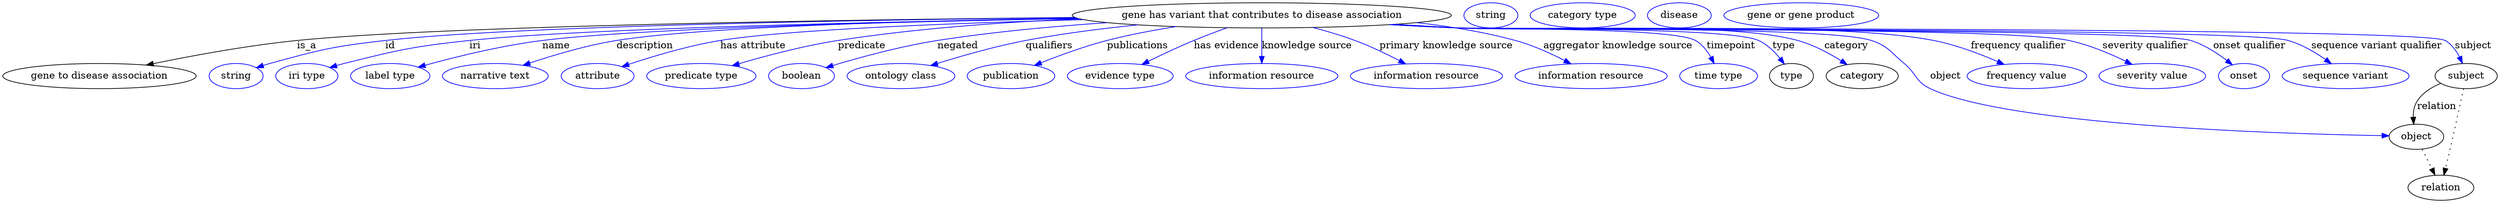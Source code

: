 digraph {
	graph [bb="0,0,3555,283"];
	node [label="\N"];
	"gene has variant that contributes to disease association"	[height=0.5,
		label="gene has variant that contributes to disease association",
		pos="1793.8,265",
		width=7.5104];
	"gene to disease association"	[height=0.5,
		pos="137.79,178",
		width=3.8274];
	"gene has variant that contributes to disease association" -> "gene to disease association"	[label=is_a,
		lp="432.79,221.5",
		pos="e,204.39,193.77 1527.1,261.99 1189.2,258.6 626,249.95 418.79,229 349.03,221.95 270.53,207.41 214.27,195.83"];
	id	[color=blue,
		height=0.5,
		label=string,
		pos="331.79,178",
		width=1.0652];
	"gene has variant that contributes to disease association" -> id	[color=blue,
		label=id,
		lp="551.79,221.5",
		pos="e,360.77,190.01 1527.3,261.82 1218.3,258.36 727.94,249.73 544.79,229 470.48,220.59 451.89,215.87 379.79,196 376.68,195.14 373.48,\
194.18 370.28,193.17",
		style=solid];
	iri	[color=blue,
		height=0.5,
		label="iri type",
		pos="432.79,178",
		width=1.2277];
	"gene has variant that contributes to disease association" -> iri	[color=blue,
		label=iri,
		lp="672.79,221.5",
		pos="e,465.39,190.18 1532,260.47 1252,255.87 826.38,246.3 664.79,229 584.35,220.39 564.24,215.73 485.79,196 482.36,195.14 478.82,194.17 \
475.29,193.16",
		style=solid];
	name	[color=blue,
		height=0.5,
		label="label type",
		pos="551.79,178",
		width=1.5707];
	"gene has variant that contributes to disease association" -> name	[color=blue,
		label=name,
		lp="787.79,221.5",
		pos="e,591.95,190.9 1531.8,260.5 1277.5,256.11 909.8,246.89 767.79,229 710.04,221.72 645.14,205.6 601.7,193.62",
		style=solid];
	description	[color=blue,
		height=0.5,
		label="narrative text",
		pos="701.79,178",
		width=2.0943];
	"gene has variant that contributes to disease association" -> description	[color=blue,
		label=description,
		lp="914.29,221.5",
		pos="e,741.12,193.43 1529.6,261.12 1303.3,257.33 995.23,248.66 873.79,229 831.46,222.15 784.83,208.17 750.81,196.73",
		style=solid];
	"has attribute"	[color=blue,
		height=0.5,
		label=attribute,
		pos="846.79,178",
		width=1.4443];
	"gene has variant that contributes to disease association" -> "has attribute"	[color=blue,
		label="has attribute",
		lp="1068.8,221.5",
		pos="e,881.44,191.5 1539.3,258.83 1353.5,253.85 1118,244.7 1021.8,229 976.52,221.61 926.31,206.52 891.33,194.84",
		style=solid];
	predicate	[color=blue,
		height=0.5,
		label="predicate type",
		pos="994.79,178",
		width=2.1665];
	"gene has variant that contributes to disease association" -> predicate	[color=blue,
		label=predicate,
		lp="1223.8,221.5",
		pos="e,1038.8,192.89 1534,259.93 1426.9,255.41 1301.9,246.45 1189.8,229 1141.4,221.47 1087.7,207.23 1048.8,195.86",
		style=solid];
	negated	[color=blue,
		height=0.5,
		label=boolean,
		pos="1137.8,178",
		width=1.2999];
	"gene has variant that contributes to disease association" -> negated	[color=blue,
		label=negated,
		lp="1359.8,221.5",
		pos="e,1172.6,190.23 1573.6,254.54 1496.5,249.33 1409.5,241.31 1330.8,229 1279.1,220.93 1221.3,204.98 1182.5,193.26",
		style=solid];
	qualifiers	[color=blue,
		height=0.5,
		label="ontology class",
		pos="1278.8,178",
		width=2.1304];
	"gene has variant that contributes to disease association" -> qualifiers	[color=blue,
		label=qualifiers,
		lp="1490.3,221.5",
		pos="e,1321.1,193.09 1616.7,251.33 1564.9,246.08 1508.4,238.85 1456.8,229 1413.7,220.77 1365.9,207.08 1330.7,196.11",
		style=solid];
	publications	[color=blue,
		height=0.5,
		label=publication,
		pos="1435.8,178",
		width=1.7332];
	"gene has variant that contributes to disease association" -> publications	[color=blue,
		label=publications,
		lp="1616.8,221.5",
		pos="e,1469.3,193.28 1671.3,248.91 1639,243.77 1604.4,237.18 1572.8,229 1540.6,220.66 1505.4,207.71 1478.7,197.08",
		style=solid];
	"has evidence"	[color=blue,
		height=0.5,
		label="evidence type",
		pos="1591.8,178",
		width=2.0943];
	"gene has variant that contributes to disease association" -> "has evidence"	[color=blue,
		label="has evidence",
		lp="1743.3,221.5",
		pos="e,1622.7,194.69 1744.6,247.3 1729.2,241.78 1712.2,235.41 1696.8,229 1675,219.91 1651.2,208.7 1631.8,199.2",
		style=solid];
	"knowledge source"	[color=blue,
		height=0.5,
		label="information resource",
		pos="1793.8,178",
		width=3.015];
	"gene has variant that contributes to disease association" -> "knowledge source"	[color=blue,
		label="knowledge source",
		lp="1858.3,221.5",
		pos="e,1793.8,196.18 1793.8,246.8 1793.8,235.16 1793.8,219.55 1793.8,206.24",
		style=solid];
	"primary knowledge source"	[color=blue,
		height=0.5,
		label="information resource",
		pos="2028.8,178",
		width=3.015];
	"gene has variant that contributes to disease association" -> "primary knowledge source"	[color=blue,
		label="primary knowledge source",
		lp="2056.8,221.5",
		pos="e,1999.1,195.49 1866.7,247.59 1886.5,242.4 1907.7,236.13 1926.8,229 1948.3,220.99 1971.3,209.93 1990,200.26",
		style=solid];
	"aggregator knowledge source"	[color=blue,
		height=0.5,
		label="information resource",
		pos="2263.8,178",
		width=3.015];
	"gene has variant that contributes to disease association" -> "aggregator knowledge source"	[color=blue,
		label="aggregator knowledge source",
		lp="2302.3,221.5",
		pos="e,2235,195.59 2014.6,254.58 2061.8,249.27 2110.8,241.2 2155.8,229 2180.2,222.38 2205.9,210.68 2226.1,200.26",
		style=solid];
	timepoint	[color=blue,
		height=0.5,
		label="time type",
		pos="2445.8,178",
		width=1.5346];
	"gene has variant that contributes to disease association" -> timepoint	[color=blue,
		label=timepoint,
		lp="2463.8,221.5",
		pos="e,2439.4,196.04 1984.7,252.22 2014.5,250.43 2045,248.64 2073.8,247 2111.4,244.86 2380.1,247.75 2412.8,229 2422.3,223.57 2429.5,214.18 \
2434.8,205",
		style=solid];
	type	[height=0.5,
		pos="2549.8,178",
		width=0.86659];
	"gene has variant that contributes to disease association" -> type	[color=blue,
		label=type,
		lp="2538.8,221.5",
		pos="e,2539.6,195.24 1982.4,252.06 2012.9,250.27 2044.2,248.52 2073.8,247 2121.4,244.55 2459.4,248.85 2502.8,229 2515,223.42 2525.5,213.09 \
2533.5,203.26",
		style=solid];
	category	[height=0.5,
		pos="2650.8,178",
		width=1.4263];
	"gene has variant that contributes to disease association" -> category	[color=blue,
		label=category,
		lp="2628.3,221.5",
		pos="e,2629.3,194.39 1981.3,252.01 2012.2,250.2 2043.9,248.46 2073.8,247 2181.5,241.73 2454.8,257.5 2558.8,229 2580.9,222.95 2603.5,210.73 \
2620.8,199.89",
		style=solid];
	object	[height=0.5,
		pos="3439.8,91",
		width=1.0832];
	"gene has variant that contributes to disease association" -> object	[color=blue,
		label=object,
		lp="2768.8,178",
		pos="e,3400.7,92.406 1979.8,251.92 2011.1,250.11 2043.4,248.39 2073.8,247 2139.3,244.01 2601.6,249.71 2663.8,229 2688,220.94 2691.2,212.42 \
2710.8,196 2728.1,181.44 2726.3,169.67 2746.8,160 2861.2,105.93 3251.7,94.82 3390.4,92.565",
		style=solid];
	"frequency qualifier"	[color=blue,
		height=0.5,
		label="frequency value",
		pos="2884.8,178",
		width=2.3651];
	"gene has variant that contributes to disease association" -> "frequency qualifier"	[color=blue,
		label="frequency qualifier",
		lp="2872.8,221.5",
		pos="e,2852.3,194.69 1979,251.86 2010.6,250.05 2043.1,248.34 2073.8,247 2224.4,240.43 2603.9,257.92 2751.8,229 2783.3,222.83 2817.2,209.98 \
2842.9,198.85",
		style=solid];
	"severity qualifier"	[color=blue,
		height=0.5,
		label="severity value",
		pos="3063.8,178",
		width=2.1123];
	"gene has variant that contributes to disease association" -> "severity qualifier"	[color=blue,
		label="severity qualifier",
		lp="3053.8,221.5",
		pos="e,3035,194.75 1977.9,251.77 2009.8,249.95 2042.8,248.26 2073.8,247 2170.5,243.07 2850.1,249.1 2944.8,229 2973.1,222.99 3003.2,210.31 \
3026,199.22",
		style=solid];
	"onset qualifier"	[color=blue,
		height=0.5,
		label=onset,
		pos="3193.8,178",
		width=1.011];
	"gene has variant that contributes to disease association" -> "onset qualifier"	[color=blue,
		label="onset qualifier",
		lp="3201.3,221.5",
		pos="e,3177.1,194.26 1977.1,251.72 2009.3,249.9 2042.5,248.22 2073.8,247 2131.8,244.74 3063.4,246.3 3118.8,229 3137.2,223.25 3155.3,211.42 \
3169.1,200.72",
		style=solid];
	"sequence variant qualifier"	[color=blue,
		height=0.5,
		label="sequence variant",
		pos="3338.8,178",
		width=2.5095];
	"gene has variant that contributes to disease association" -> "sequence variant qualifier"	[color=blue,
		label="sequence variant qualifier",
		lp="3383.3,221.5",
		pos="e,3318.4,195.76 1976.4,251.71 2008.8,249.87 2042.3,248.2 2073.8,247 2139.5,244.51 3193.6,247.25 3256.8,229 3275.9,223.47 3295.1,\
212.2 3310.1,201.76",
		style=solid];
	subject	[height=0.5,
		pos="3510.8,178",
		width=1.2277];
	"gene has variant that contributes to disease association" -> subject	[color=blue,
		label=subject,
		lp="3520.8,221.5",
		pos="e,3505.5,196.15 1976,251.67 2008.5,249.83 2042.2,248.16 2073.8,247 2112.8,245.57 3446.9,248.48 3480.8,229 3489.9,223.76 3496.6,214.54 \
3501.3,205.43",
		style=solid];
	association_type	[color=blue,
		height=0.5,
		label=string,
		pos="2120.8,265",
		width=1.0652];
	association_category	[color=blue,
		height=0.5,
		label="category type",
		pos="2251.8,265",
		width=2.0762];
	relation	[height=0.5,
		pos="3474.8,18",
		width=1.2999];
	object -> relation	[pos="e,3466.3,36.198 3448.1,73.174 3452.2,64.896 3457.2,54.723 3461.8,45.438",
		style=dotted];
	"gene to disease association_object"	[color=blue,
		height=0.5,
		label=disease,
		pos="2389.8,265",
		width=1.2638];
	subject -> object	[label=relation,
		lp="3468.8,134.5",
		pos="e,3436,109.01 3474.4,167.42 3461.6,162.12 3448.4,154.06 3440.8,142 3436.5,135.26 3435.2,126.93 3435.2,119.01"];
	subject -> relation	[pos="e,3479,36.005 3507.1,160.05 3502.7,139.44 3494.9,103.63 3487.8,73 3485.8,64.183 3483.5,54.574 3481.4,45.938",
		style=dotted];
	"gene has variant that contributes to disease association_subject"	[color=blue,
		height=0.5,
		label="gene or gene product",
		pos="2563.8,265",
		width=3.0692];
}

